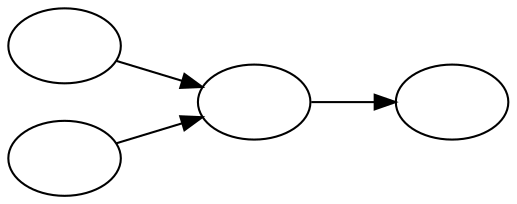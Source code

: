 digraph {
    graph [rankdir=LR];
    node  [style="state"];

    SUT        -> atoum;
    assertions -> atoum;
    atoum      -> rapports [label=" ", texlbl="exécution"];

    SUT        [label=" ", texlbl="SUT"       ];
    assertions [label=" ", texlbl="assertions"];
    atoum      [label=" ", texlbl="atoum"     ];
    rapports   [label=" ", texlbl="rapports"  ];
}
